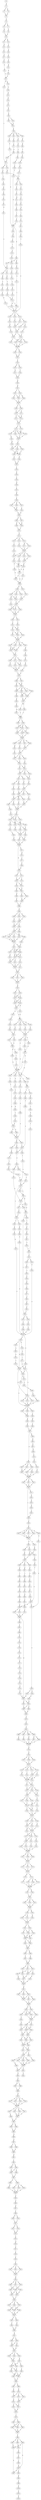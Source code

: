 strict digraph  {
	S0 -> S1 [ label = Q ];
	S1 -> S2 [ label = S ];
	S1 -> S3 [ label = G ];
	S2 -> S4 [ label = A ];
	S3 -> S4 [ label = A ];
	S4 -> S5 [ label = G ];
	S5 -> S6 [ label = E ];
	S5 -> S7 [ label = S ];
	S6 -> S8 [ label = R ];
	S7 -> S9 [ label = S ];
	S8 -> S10 [ label = G ];
	S9 -> S10 [ label = G ];
	S10 -> S11 [ label = D ];
	S10 -> S12 [ label = K ];
	S11 -> S13 [ label = N ];
	S12 -> S14 [ label = T ];
	S13 -> S15 [ label = I ];
	S14 -> S16 [ label = A ];
	S15 -> S17 [ label = A ];
	S16 -> S18 [ label = L ];
	S17 -> S19 [ label = G ];
	S18 -> S20 [ label = S ];
	S19 -> S21 [ label = G ];
	S20 -> S22 [ label = H ];
	S21 -> S23 [ label = G ];
	S22 -> S24 [ label = K ];
	S23 -> S25 [ label = R ];
	S23 -> S26 [ label = G ];
	S24 -> S23 [ label = G ];
	S25 -> S27 [ label = L ];
	S26 -> S28 [ label = N ];
	S27 -> S29 [ label = S ];
	S27 -> S30 [ label = R ];
	S28 -> S31 [ label = R ];
	S29 -> S32 [ label = H ];
	S30 -> S33 [ label = K ];
	S31 -> S34 [ label = N ];
	S32 -> S35 [ label = G ];
	S33 -> S36 [ label = S ];
	S34 -> S37 [ label = P ];
	S35 -> S38 [ label = C ];
	S35 -> S39 [ label = P ];
	S36 -> S40 [ label = S ];
	S37 -> S41 [ label = W ];
	S38 -> S42 [ label = S ];
	S39 -> S43 [ label = P ];
	S40 -> S44 [ label = Q ];
	S41 -> S45 [ label = G ];
	S42 -> S46 [ label = N ];
	S43 -> S47 [ label = V ];
	S44 -> S48 [ label = P ];
	S45 -> S49 [ label = L ];
	S45 -> S50 [ label = I ];
	S46 -> S51 [ label = P ];
	S47 -> S52 [ label = M ];
	S48 -> S53 [ label = T ];
	S49 -> S54 [ label = A ];
	S50 -> S54 [ label = A ];
	S51 -> S55 [ label = E ];
	S52 -> S56 [ label = C ];
	S53 -> S57 [ label = I ];
	S54 -> S58 [ label = P ];
	S55 -> S59 [ label = W ];
	S56 -> S60 [ label = S ];
	S57 -> S61 [ label = K ];
	S58 -> S62 [ label = E ];
	S58 -> S63 [ label = Q ];
	S58 -> S64 [ label = D ];
	S58 -> S65 [ label = T ];
	S59 -> S66 [ label = T ];
	S60 -> S67 [ label = S ];
	S61 -> S68 [ label = S ];
	S62 -> S69 [ label = S ];
	S63 -> S70 [ label = P ];
	S64 -> S71 [ label = A ];
	S65 -> S72 [ label = Q ];
	S66 -> S73 [ label = S ];
	S67 -> S74 [ label = S ];
	S68 -> S75 [ label = E ];
	S68 -> S76 [ label = K ];
	S69 -> S77 [ label = L ];
	S70 -> S78 [ label = G ];
	S71 -> S79 [ label = K ];
	S72 -> S80 [ label = R ];
	S73 -> S81 [ label = D ];
	S74 -> S82 [ label = D ];
	S75 -> S83 [ label = D ];
	S76 -> S84 [ label = H ];
	S77 -> S85 [ label = Q ];
	S78 -> S82 [ label = D ];
	S79 -> S86 [ label = S ];
	S80 -> S87 [ label = V ];
	S81 -> S88 [ label = V ];
	S82 -> S89 [ label = E ];
	S82 -> S90 [ label = F ];
	S83 -> S91 [ label = S ];
	S84 -> S92 [ label = A ];
	S85 -> S93 [ label = T ];
	S86 -> S94 [ label = I ];
	S87 -> S95 [ label = E ];
	S88 -> S96 [ label = D ];
	S89 -> S97 [ label = Q ];
	S89 -> S98 [ label = N ];
	S90 -> S99 [ label = R ];
	S91 -> S100 [ label = G ];
	S92 -> S101 [ label = D ];
	S93 -> S27 [ label = L ];
	S94 -> S102 [ label = T ];
	S95 -> S103 [ label = W ];
	S96 -> S104 [ label = V ];
	S97 -> S68 [ label = S ];
	S98 -> S105 [ label = K ];
	S99 -> S106 [ label = L ];
	S100 -> S107 [ label = T ];
	S101 -> S108 [ label = P ];
	S102 -> S109 [ label = L ];
	S103 -> S110 [ label = A ];
	S104 -> S111 [ label = P ];
	S105 -> S112 [ label = N ];
	S106 -> S113 [ label = T ];
	S107 -> S114 [ label = T ];
	S108 -> S115 [ label = Q ];
	S109 -> S116 [ label = T ];
	S110 -> S117 [ label = G ];
	S111 -> S118 [ label = T ];
	S111 -> S119 [ label = V ];
	S111 -> S120 [ label = L ];
	S112 -> S121 [ label = A ];
	S113 -> S122 [ label = E ];
	S114 -> S123 [ label = H ];
	S114 -> S124 [ label = I ];
	S115 -> S111 [ label = P ];
	S116 -> S82 [ label = D ];
	S117 -> S35 [ label = G ];
	S118 -> S125 [ label = F ];
	S119 -> S126 [ label = Y ];
	S119 -> S127 [ label = Q ];
	S120 -> S128 [ label = S ];
	S121 -> S124 [ label = I ];
	S122 -> S129 [ label = T ];
	S123 -> S111 [ label = P ];
	S124 -> S111 [ label = P ];
	S125 -> S130 [ label = D ];
	S126 -> S131 [ label = P ];
	S126 -> S132 [ label = G ];
	S127 -> S133 [ label = E ];
	S128 -> S133 [ label = E ];
	S129 -> S134 [ label = E ];
	S130 -> S135 [ label = S ];
	S131 -> S136 [ label = G ];
	S132 -> S137 [ label = T ];
	S133 -> S136 [ label = G ];
	S134 -> S138 [ label = C ];
	S135 -> S139 [ label = F ];
	S136 -> S140 [ label = L ];
	S136 -> S139 [ label = F ];
	S137 -> S140 [ label = L ];
	S138 -> S141 [ label = G ];
	S139 -> S142 [ label = M ];
	S139 -> S143 [ label = L ];
	S140 -> S144 [ label = Q ];
	S140 -> S142 [ label = M ];
	S140 -> S145 [ label = K ];
	S141 -> S146 [ label = S ];
	S142 -> S147 [ label = F ];
	S143 -> S147 [ label = F ];
	S144 -> S147 [ label = F ];
	S145 -> S147 [ label = F ];
	S146 -> S148 [ label = A ];
	S147 -> S149 [ label = C ];
	S147 -> S150 [ label = R ];
	S148 -> S151 [ label = D ];
	S149 -> S152 [ label = A ];
	S150 -> S152 [ label = A ];
	S151 -> S153 [ label = S ];
	S152 -> S154 [ label = S ];
	S153 -> S114 [ label = T ];
	S154 -> S155 [ label = R ];
	S154 -> S156 [ label = Q ];
	S155 -> S157 [ label = N ];
	S156 -> S158 [ label = Y ];
	S157 -> S159 [ label = T ];
	S158 -> S159 [ label = T ];
	S159 -> S160 [ label = D ];
	S160 -> S161 [ label = R ];
	S161 -> S162 [ label = V ];
	S161 -> S163 [ label = I ];
	S162 -> S164 [ label = F ];
	S162 -> S165 [ label = Y ];
	S163 -> S166 [ label = H ];
	S163 -> S165 [ label = Y ];
	S164 -> S167 [ label = L ];
	S165 -> S167 [ label = L ];
	S166 -> S167 [ label = L ];
	S167 -> S168 [ label = F ];
	S167 -> S169 [ label = Y ];
	S168 -> S170 [ label = T ];
	S169 -> S170 [ label = T ];
	S169 -> S171 [ label = S ];
	S170 -> S172 [ label = T ];
	S170 -> S173 [ label = K ];
	S171 -> S173 [ label = K ];
	S172 -> S174 [ label = D ];
	S173 -> S174 [ label = D ];
	S174 -> S175 [ label = G ];
	S174 -> S176 [ label = R ];
	S175 -> S177 [ label = Q ];
	S175 -> S178 [ label = T ];
	S175 -> S179 [ label = N ];
	S175 -> S180 [ label = V ];
	S176 -> S177 [ label = Q ];
	S177 -> S181 [ label = P ];
	S178 -> S181 [ label = P ];
	S179 -> S182 [ label = R ];
	S180 -> S181 [ label = P ];
	S181 -> S183 [ label = L ];
	S182 -> S184 [ label = M ];
	S183 -> S185 [ label = H ];
	S183 -> S186 [ label = S ];
	S183 -> S187 [ label = N ];
	S184 -> S187 [ label = N ];
	S185 -> S188 [ label = C ];
	S186 -> S189 [ label = L ];
	S186 -> S188 [ label = C ];
	S187 -> S188 [ label = C ];
	S188 -> S190 [ label = N ];
	S189 -> S191 [ label = S ];
	S190 -> S192 [ label = F ];
	S191 -> S192 [ label = F ];
	S192 -> S193 [ label = I ];
	S193 -> S194 [ label = P ];
	S194 -> S195 [ label = L ];
	S195 -> S196 [ label = D ];
	S196 -> S197 [ label = I ];
	S197 -> S198 [ label = K ];
	S198 -> S199 [ label = L ];
	S199 -> S200 [ label = E ];
	S199 -> S201 [ label = T ];
	S199 -> S202 [ label = D ];
	S200 -> S203 [ label = N ];
	S201 -> S203 [ label = N ];
	S202 -> S204 [ label = L ];
	S203 -> S205 [ label = W ];
	S204 -> S205 [ label = W ];
	S205 -> S206 [ label = D ];
	S205 -> S207 [ label = E ];
	S206 -> S208 [ label = E ];
	S206 -> S209 [ label = D ];
	S207 -> S209 [ label = D ];
	S208 -> S210 [ label = L ];
	S209 -> S210 [ label = L ];
	S210 -> S211 [ label = P ];
	S211 -> S212 [ label = D ];
	S211 -> S213 [ label = E ];
	S211 -> S214 [ label = A ];
	S212 -> S215 [ label = I ];
	S213 -> S216 [ label = A ];
	S213 -> S217 [ label = M ];
	S214 -> S218 [ label = S ];
	S215 -> S219 [ label = L ];
	S216 -> S220 [ label = F ];
	S217 -> S220 [ label = F ];
	S218 -> S220 [ label = F ];
	S219 -> S221 [ label = Q ];
	S220 -> S222 [ label = S ];
	S220 -> S223 [ label = E ];
	S220 -> S224 [ label = A ];
	S220 -> S221 [ label = Q ];
	S221 -> S225 [ label = H ];
	S222 -> S226 [ label = K ];
	S223 -> S227 [ label = Q ];
	S224 -> S227 [ label = Q ];
	S225 -> S228 [ label = K ];
	S225 -> S229 [ label = P ];
	S226 -> S230 [ label = H ];
	S227 -> S228 [ label = K ];
	S228 -> S231 [ label = R ];
	S228 -> S232 [ label = Q ];
	S229 -> S233 [ label = E ];
	S230 -> S232 [ label = Q ];
	S231 -> S234 [ label = N ];
	S232 -> S233 [ label = E ];
	S232 -> S234 [ label = N ];
	S233 -> S234 [ label = N ];
	S234 -> S235 [ label = L ];
	S234 -> S236 [ label = R ];
	S235 -> S237 [ label = V ];
	S236 -> S238 [ label = I ];
	S236 -> S239 [ label = S ];
	S236 -> S240 [ label = Q ];
	S237 -> S241 [ label = L ];
	S238 -> S242 [ label = Q ];
	S238 -> S243 [ label = M ];
	S239 -> S241 [ label = L ];
	S240 -> S242 [ label = Q ];
	S241 -> S244 [ label = V ];
	S242 -> S244 [ label = V ];
	S243 -> S245 [ label = I ];
	S244 -> S246 [ label = Q ];
	S244 -> S247 [ label = L ];
	S244 -> S248 [ label = R ];
	S245 -> S247 [ label = L ];
	S246 -> S249 [ label = R ];
	S247 -> S249 [ label = R ];
	S248 -> S249 [ label = R ];
	S249 -> S250 [ label = F ];
	S249 -> S251 [ label = L ];
	S250 -> S252 [ label = V ];
	S251 -> S253 [ label = L ];
	S252 -> S254 [ label = R ];
	S252 -> S255 [ label = Q ];
	S253 -> S255 [ label = Q ];
	S254 -> S256 [ label = E ];
	S254 -> S257 [ label = A ];
	S255 -> S256 [ label = E ];
	S255 -> S258 [ label = N ];
	S256 -> S259 [ label = W ];
	S257 -> S259 [ label = W ];
	S258 -> S259 [ label = W ];
	S259 -> S260 [ label = D ];
	S259 -> S261 [ label = S ];
	S259 -> S262 [ label = H ];
	S259 -> S263 [ label = C ];
	S260 -> S264 [ label = A ];
	S261 -> S265 [ label = S ];
	S261 -> S264 [ label = A ];
	S262 -> S266 [ label = M ];
	S263 -> S265 [ label = S ];
	S264 -> S267 [ label = L ];
	S265 -> S267 [ label = L ];
	S266 -> S268 [ label = D ];
	S267 -> S269 [ label = P ];
	S267 -> S270 [ label = S ];
	S267 -> S271 [ label = T ];
	S268 -> S272 [ label = D ];
	S269 -> S273 [ label = P ];
	S270 -> S274 [ label = A ];
	S271 -> S275 [ label = T ];
	S271 -> S274 [ label = A ];
	S272 -> S276 [ label = H ];
	S273 -> S277 [ label = M ];
	S274 -> S277 [ label = M ];
	S275 -> S277 [ label = M ];
	S276 -> S278 [ label = L ];
	S277 -> S279 [ label = K ];
	S278 -> S279 [ label = K ];
	S279 -> S280 [ label = Q ];
	S279 -> S281 [ label = N ];
	S280 -> S282 [ label = R ];
	S280 -> S283 [ label = K ];
	S281 -> S282 [ label = R ];
	S282 -> S284 [ label = I ];
	S282 -> S285 [ label = L ];
	S282 -> S286 [ label = M ];
	S282 -> S287 [ label = A ];
	S283 -> S285 [ label = L ];
	S284 -> S288 [ label = L ];
	S285 -> S288 [ label = L ];
	S285 -> S289 [ label = E ];
	S286 -> S290 [ label = I ];
	S287 -> S290 [ label = I ];
	S288 -> S291 [ label = R ];
	S289 -> S292 [ label = K ];
	S290 -> S291 [ label = R ];
	S291 -> S293 [ label = K ];
	S291 -> S294 [ label = R ];
	S292 -> S295 [ label = G ];
	S293 -> S296 [ label = S ];
	S294 -> S296 [ label = S ];
	S295 -> S297 [ label = H ];
	S296 -> S298 [ label = G ];
	S296 -> S299 [ label = N ];
	S297 -> S296 [ label = S ];
	S298 -> S300 [ label = Q ];
	S298 -> S301 [ label = L ];
	S298 -> S302 [ label = R ];
	S299 -> S300 [ label = Q ];
	S300 -> S303 [ label = V ];
	S300 -> S304 [ label = L ];
	S300 -> S305 [ label = I ];
	S301 -> S304 [ label = L ];
	S302 -> S303 [ label = V ];
	S303 -> S306 [ label = F ];
	S304 -> S306 [ label = F ];
	S305 -> S306 [ label = F ];
	S306 -> S307 [ label = R ];
	S306 -> S308 [ label = H ];
	S306 -> S309 [ label = C ];
	S306 -> S310 [ label = L ];
	S307 -> S311 [ label = S ];
	S308 -> S311 [ label = S ];
	S309 -> S312 [ label = H ];
	S310 -> S313 [ label = D ];
	S311 -> S314 [ label = P ];
	S312 -> S315 [ label = L ];
	S313 -> S314 [ label = P ];
	S314 -> S316 [ label = A ];
	S314 -> S317 [ label = I ];
	S314 -> S318 [ label = R ];
	S315 -> S317 [ label = I ];
	S316 -> S319 [ label = L ];
	S317 -> S319 [ label = L ];
	S318 -> S320 [ label = A ];
	S319 -> S321 [ label = A ];
	S319 -> S322 [ label = Q ];
	S320 -> S321 [ label = A ];
	S321 -> S323 [ label = V ];
	S321 -> S324 [ label = L ];
	S321 -> S325 [ label = S ];
	S322 -> S324 [ label = L ];
	S323 -> S326 [ label = E ];
	S324 -> S327 [ label = Q ];
	S324 -> S328 [ label = D ];
	S325 -> S326 [ label = E ];
	S326 -> S329 [ label = E ];
	S327 -> S330 [ label = Q ];
	S327 -> S331 [ label = R ];
	S328 -> S332 [ label = D ];
	S329 -> S333 [ label = I ];
	S330 -> S334 [ label = Q ];
	S331 -> S335 [ label = F ];
	S332 -> S333 [ label = I ];
	S333 -> S336 [ label = S ];
	S333 -> S337 [ label = F ];
	S333 -> S338 [ label = A ];
	S334 -> S338 [ label = A ];
	S335 -> S339 [ label = P ];
	S336 -> S340 [ label = V ];
	S337 -> S341 [ label = K ];
	S338 -> S342 [ label = A ];
	S338 -> S343 [ label = G ];
	S339 -> S341 [ label = K ];
	S340 -> S344 [ label = G ];
	S341 -> S345 [ label = I ];
	S341 -> S346 [ label = E ];
	S342 -> S347 [ label = A ];
	S343 -> S344 [ label = G ];
	S344 -> S348 [ label = Q ];
	S345 -> S349 [ label = C ];
	S346 -> S348 [ label = Q ];
	S347 -> S348 [ label = Q ];
	S348 -> S350 [ label = R ];
	S349 -> S351 [ label = A ];
	S350 -> S352 [ label = K ];
	S350 -> S353 [ label = S ];
	S350 -> S354 [ label = R ];
	S351 -> S352 [ label = K ];
	S352 -> S355 [ label = Q ];
	S352 -> S356 [ label = N ];
	S353 -> S357 [ label = H ];
	S354 -> S358 [ label = K ];
	S354 -> S357 [ label = H ];
	S355 -> S359 [ label = H ];
	S356 -> S360 [ label = S ];
	S357 -> S361 [ label = F ];
	S357 -> S360 [ label = S ];
	S358 -> S362 [ label = T ];
	S359 -> S363 [ label = C ];
	S360 -> S363 [ label = C ];
	S360 -> S364 [ label = S ];
	S361 -> S363 [ label = C ];
	S362 -> S365 [ label = T ];
	S363 -> S366 [ label = T ];
	S363 -> S367 [ label = R ];
	S364 -> S366 [ label = T ];
	S365 -> S368 [ label = A ];
	S366 -> S369 [ label = K ];
	S367 -> S369 [ label = K ];
	S368 -> S369 [ label = K ];
	S369 -> S370 [ label = R ];
	S369 -> S371 [ label = G ];
	S370 -> S372 [ label = F ];
	S370 -> S373 [ label = Y ];
	S371 -> S374 [ label = H ];
	S372 -> S375 [ label = L ];
	S373 -> S375 [ label = L ];
	S373 -> S376 [ label = I ];
	S374 -> S377 [ label = C ];
	S375 -> S378 [ label = S ];
	S375 -> S379 [ label = T ];
	S376 -> S379 [ label = T ];
	S377 -> S380 [ label = F ];
	S378 -> S381 [ label = K ];
	S378 -> S382 [ label = R ];
	S379 -> S381 [ label = K ];
	S380 -> S370 [ label = R ];
	S381 -> S383 [ label = T ];
	S381 -> S384 [ label = E ];
	S382 -> S385 [ label = D ];
	S383 -> S386 [ label = D ];
	S384 -> S386 [ label = D ];
	S385 -> S387 [ label = E ];
	S386 -> S388 [ label = V ];
	S387 -> S388 [ label = V ];
	S388 -> S389 [ label = A ];
	S389 -> S390 [ label = E ];
	S389 -> S391 [ label = Q ];
	S389 -> S392 [ label = A ];
	S390 -> S393 [ label = R ];
	S391 -> S394 [ label = A ];
	S392 -> S394 [ label = A ];
	S393 -> S395 [ label = A ];
	S394 -> S396 [ label = S ];
	S394 -> S395 [ label = A ];
	S395 -> S397 [ label = L ];
	S396 -> S397 [ label = L ];
	S396 -> S398 [ label = M ];
	S397 -> S399 [ label = T ];
	S397 -> S400 [ label = S ];
	S397 -> S401 [ label = N ];
	S397 -> S402 [ label = R ];
	S398 -> S403 [ label = D ];
	S399 -> S404 [ label = T ];
	S400 -> S405 [ label = K ];
	S401 -> S405 [ label = K ];
	S402 -> S405 [ label = K ];
	S403 -> S405 [ label = K ];
	S404 -> S406 [ label = A ];
	S405 -> S406 [ label = A ];
	S405 -> S407 [ label = V ];
	S406 -> S408 [ label = K ];
	S406 -> S409 [ label = Q ];
	S407 -> S408 [ label = K ];
	S407 -> S409 [ label = Q ];
	S407 -> S410 [ label = L ];
	S408 -> S411 [ label = Q ];
	S408 -> S412 [ label = N ];
	S409 -> S411 [ label = Q ];
	S409 -> S412 [ label = N ];
	S410 -> S413 [ label = K ];
	S411 -> S414 [ label = E ];
	S412 -> S415 [ label = A ];
	S412 -> S416 [ label = D ];
	S413 -> S416 [ label = D ];
	S414 -> S417 [ label = S ];
	S414 -> S418 [ label = G ];
	S415 -> S418 [ label = G ];
	S416 -> S418 [ label = G ];
	S417 -> S419 [ label = G ];
	S418 -> S419 [ label = G ];
	S419 -> S420 [ label = S ];
	S419 -> S421 [ label = H ];
	S419 -> S422 [ label = F ];
	S420 -> S423 [ label = V ];
	S421 -> S423 [ label = V ];
	S422 -> S423 [ label = V ];
	S423 -> S424 [ label = R ];
	S424 -> S425 [ label = L ];
	S424 -> S426 [ label = V ];
	S425 -> S427 [ label = V ];
	S425 -> S428 [ label = I ];
	S426 -> S427 [ label = V ];
	S426 -> S428 [ label = I ];
	S427 -> S429 [ label = T ];
	S427 -> S430 [ label = A ];
	S428 -> S429 [ label = T ];
	S428 -> S430 [ label = A ];
	S429 -> S431 [ label = K ];
	S430 -> S431 [ label = K ];
	S430 -> S432 [ label = R ];
	S431 -> S433 [ label = P ];
	S431 -> S434 [ label = E ];
	S432 -> S434 [ label = E ];
	S433 -> S435 [ label = G ];
	S434 -> S436 [ label = H ];
	S434 -> S437 [ label = A ];
	S434 -> S438 [ label = S ];
	S434 -> S439 [ label = N ];
	S435 -> S440 [ label = V ];
	S436 -> S441 [ label = V ];
	S437 -> S442 [ label = G ];
	S438 -> S443 [ label = A ];
	S439 -> S444 [ label = P ];
	S440 -> S445 [ label = K ];
	S441 -> S446 [ label = F ];
	S442 -> S447 [ label = P ];
	S443 -> S446 [ label = F ];
	S444 -> S446 [ label = F ];
	S445 -> S447 [ label = P ];
	S446 -> S448 [ label = P ];
	S446 -> S449 [ label = F ];
	S446 -> S450 [ label = L ];
	S447 -> S451 [ label = L ];
	S447 -> S452 [ label = Q ];
	S448 -> S453 [ label = K ];
	S449 -> S454 [ label = L ];
	S450 -> S455 [ label = P ];
	S451 -> S456 [ label = D ];
	S452 -> S456 [ label = D ];
	S453 -> S457 [ label = R ];
	S453 -> S458 [ label = K ];
	S454 -> S453 [ label = K ];
	S455 -> S458 [ label = K ];
	S456 -> S459 [ label = R ];
	S456 -> S460 [ label = T ];
	S457 -> S461 [ label = K ];
	S458 -> S462 [ label = R ];
	S458 -> S463 [ label = E ];
	S458 -> S461 [ label = K ];
	S458 -> S464 [ label = S ];
	S459 -> S458 [ label = K ];
	S460 -> S465 [ label = S ];
	S461 -> S466 [ label = L ];
	S461 -> S467 [ label = P ];
	S462 -> S468 [ label = D ];
	S463 -> S469 [ label = C ];
	S464 -> S470 [ label = K ];
	S465 -> S471 [ label = T ];
	S466 -> S470 [ label = K ];
	S467 -> S472 [ label = D ];
	S468 -> S473 [ label = P ];
	S469 -> S474 [ label = L ];
	S470 -> S475 [ label = C ];
	S470 -> S476 [ label = T ];
	S471 -> S458 [ label = K ];
	S472 -> S477 [ label = S ];
	S473 -> S478 [ label = E ];
	S474 -> S479 [ label = E ];
	S475 -> S480 [ label = L ];
	S476 -> S481 [ label = N ];
	S477 -> S482 [ label = I ];
	S478 -> S483 [ label = P ];
	S479 -> S484 [ label = K ];
	S479 -> S485 [ label = D ];
	S480 -> S486 [ label = T ];
	S481 -> S487 [ label = Q ];
	S482 -> S488 [ label = G ];
	S483 -> S489 [ label = T ];
	S484 -> S490 [ label = G ];
	S485 -> S490 [ label = G ];
	S486 -> S491 [ label = S ];
	S487 -> S492 [ label = V ];
	S488 -> S490 [ label = G ];
	S489 -> S493 [ label = H ];
	S490 -> S494 [ label = K ];
	S490 -> S495 [ label = A ];
	S491 -> S496 [ label = C ];
	S491 -> S497 [ label = V ];
	S492 -> S498 [ label = H ];
	S493 -> S499 [ label = G ];
	S494 -> S500 [ label = K ];
	S494 -> S501 [ label = T ];
	S495 -> S491 [ label = S ];
	S496 -> S502 [ label = L ];
	S497 -> S503 [ label = P ];
	S498 -> S504 [ label = Q ];
	S499 -> S505 [ label = T ];
	S500 -> S497 [ label = V ];
	S501 -> S506 [ label = S ];
	S502 -> S507 [ label = S ];
	S503 -> S508 [ label = Q ];
	S503 -> S509 [ label = P ];
	S504 -> S510 [ label = T ];
	S505 -> S479 [ label = E ];
	S506 -> S511 [ label = G ];
	S507 -> S512 [ label = P ];
	S508 -> S513 [ label = S ];
	S509 -> S514 [ label = P ];
	S510 -> S515 [ label = C ];
	S511 -> S516 [ label = T ];
	S512 -> S517 [ label = L ];
	S512 -> S518 [ label = C ];
	S512 -> S519 [ label = T ];
	S513 -> S520 [ label = A ];
	S514 -> S521 [ label = T ];
	S515 -> S522 [ label = L ];
	S516 -> S523 [ label = H ];
	S517 -> S524 [ label = M ];
	S517 -> S520 [ label = A ];
	S518 -> S517 [ label = L ];
	S519 -> S525 [ label = I ];
	S519 -> S526 [ label = T ];
	S520 -> S527 [ label = A ];
	S520 -> S528 [ label = Q ];
	S521 -> S512 [ label = P ];
	S522 -> S529 [ label = E ];
	S522 -> S530 [ label = A ];
	S523 -> S531 [ label = N ];
	S524 -> S532 [ label = A ];
	S525 -> S533 [ label = P ];
	S526 -> S534 [ label = S ];
	S527 -> S535 [ label = S ];
	S528 -> S532 [ label = A ];
	S529 -> S536 [ label = P ];
	S530 -> S537 [ label = V ];
	S531 -> S507 [ label = S ];
	S532 -> S538 [ label = C ];
	S532 -> S539 [ label = G ];
	S533 -> S540 [ label = D ];
	S534 -> S541 [ label = L ];
	S535 -> S519 [ label = T ];
	S536 -> S542 [ label = P ];
	S537 -> S543 [ label = T ];
	S538 -> S544 [ label = C ];
	S539 -> S545 [ label = L ];
	S540 -> S546 [ label = A ];
	S541 -> S547 [ label = D ];
	S542 -> S548 [ label = G ];
	S542 -> S549 [ label = P ];
	S543 -> S550 [ label = E ];
	S544 -> S551 [ label = E ];
	S545 -> S552 [ label = A ];
	S545 -> S553 [ label = D ];
	S546 -> S542 [ label = P ];
	S547 -> S542 [ label = P ];
	S548 -> S554 [ label = V ];
	S548 -> S555 [ label = E ];
	S548 -> S556 [ label = P ];
	S549 -> S556 [ label = P ];
	S549 -> S557 [ label = A ];
	S550 -> S558 [ label = E ];
	S551 -> S559 [ label = K ];
	S552 -> S560 [ label = V ];
	S553 -> S561 [ label = S ];
	S554 -> S562 [ label = D ];
	S555 -> S563 [ label = E ];
	S556 -> S564 [ label = S ];
	S556 -> S565 [ label = E ];
	S557 -> S564 [ label = S ];
	S557 -> S565 [ label = E ];
	S558 -> S566 [ label = L ];
	S559 -> S567 [ label = E ];
	S560 -> S568 [ label = K ];
	S561 -> S569 [ label = L ];
	S562 -> S570 [ label = E ];
	S563 -> S571 [ label = I ];
	S564 -> S572 [ label = V ];
	S564 -> S573 [ label = S ];
	S564 -> S574 [ label = R ];
	S565 -> S575 [ label = G ];
	S565 -> S576 [ label = T ];
	S566 -> S577 [ label = K ];
	S567 -> S578 [ label = S ];
	S568 -> S542 [ label = P ];
	S569 -> S542 [ label = P ];
	S570 -> S579 [ label = V ];
	S571 -> S557 [ label = A ];
	S572 -> S580 [ label = G ];
	S573 -> S580 [ label = G ];
	S574 -> S580 [ label = G ];
	S575 -> S581 [ label = S ];
	S576 -> S580 [ label = G ];
	S577 -> S582 [ label = A ];
	S578 -> S515 [ label = C ];
	S579 -> S556 [ label = P ];
	S580 -> S583 [ label = F ];
	S580 -> S584 [ label = Y ];
	S580 -> S585 [ label = C ];
	S581 -> S586 [ label = L ];
	S582 -> S587 [ label = G ];
	S583 -> S588 [ label = L ];
	S584 -> S588 [ label = L ];
	S585 -> S589 [ label = C ];
	S586 -> S590 [ label = G ];
	S587 -> S591 [ label = F ];
	S588 -> S592 [ label = Q ];
	S589 -> S593 [ label = H ];
	S590 -> S594 [ label = K ];
	S591 -> S545 [ label = L ];
	S592 -> S595 [ label = A ];
	S593 -> S596 [ label = V ];
	S594 -> S580 [ label = G ];
	S595 -> S597 [ label = V ];
	S596 -> S597 [ label = V ];
	S597 -> S598 [ label = D ];
	S597 -> S599 [ label = R ];
	S598 -> S600 [ label = G ];
	S598 -> S601 [ label = N ];
	S598 -> S602 [ label = K ];
	S599 -> S603 [ label = R ];
	S600 -> S604 [ label = S ];
	S600 -> S605 [ label = G ];
	S601 -> S606 [ label = E ];
	S602 -> S606 [ label = E ];
	S603 -> S607 [ label = E ];
	S604 -> S608 [ label = G ];
	S605 -> S608 [ label = G ];
	S606 -> S608 [ label = G ];
	S607 -> S609 [ label = R ];
	S608 -> S610 [ label = R ];
	S608 -> S611 [ label = V ];
	S608 -> S612 [ label = N ];
	S609 -> S613 [ label = S ];
	S610 -> S614 [ label = P ];
	S611 -> S614 [ label = P ];
	S612 -> S614 [ label = P ];
	S613 -> S615 [ label = E ];
	S614 -> S616 [ label = L ];
	S614 -> S617 [ label = L ];
	S615 -> S618 [ label = A ];
	S616 -> S619 [ label = C ];
	S617 -> S620 [ label = A ];
	S618 -> S621 [ label = P ];
	S619 -> S622 [ label = L ];
	S620 -> S623 [ label = E ];
	S621 -> S608 [ label = G ];
	S622 -> S624 [ label = G ];
	S622 -> S625 [ label = S ];
	S622 -> S626 [ label = R ];
	S622 -> S627 [ label = C ];
	S622 -> S628 [ label = K ];
	S623 -> S629 [ label = K ];
	S624 -> S630 [ label = C ];
	S625 -> S630 [ label = C ];
	S626 -> S630 [ label = C ];
	S627 -> S630 [ label = C ];
	S628 -> S631 [ label = A ];
	S629 -> S632 [ label = L ];
	S630 -> S633 [ label = S ];
	S630 -> S634 [ label = Q ];
	S631 -> S635 [ label = G ];
	S632 -> S616 [ label = L ];
	S633 -> S636 [ label = K ];
	S634 -> S637 [ label = Q ];
	S634 -> S638 [ label = G ];
	S635 -> S639 [ label = G ];
	S636 -> S640 [ label = P ];
	S637 -> S641 [ label = A ];
	S637 -> S640 [ label = P ];
	S638 -> S642 [ label = Q ];
	S639 -> S643 [ label = P ];
	S639 -> S644 [ label = E ];
	S640 -> S645 [ label = T ];
	S641 -> S646 [ label = C ];
	S642 -> S645 [ label = T ];
	S643 -> S647 [ label = W ];
	S644 -> S648 [ label = Q ];
	S645 -> S649 [ label = Q ];
	S645 -> S650 [ label = G ];
	S645 -> S651 [ label = V ];
	S646 -> S652 [ label = S ];
	S647 -> S653 [ label = A ];
	S647 -> S654 [ label = D ];
	S648 -> S654 [ label = D ];
	S649 -> S655 [ label = R ];
	S650 -> S656 [ label = Q ];
	S651 -> S657 [ label = K ];
	S652 -> S658 [ label = T ];
	S653 -> S659 [ label = T ];
	S654 -> S659 [ label = T ];
	S654 -> S660 [ label = S ];
	S655 -> S661 [ label = A ];
	S656 -> S662 [ label = T ];
	S657 -> S663 [ label = V ];
	S658 -> S664 [ label = G ];
	S659 -> S665 [ label = R ];
	S660 -> S665 [ label = R ];
	S661 -> S666 [ label = S ];
	S662 -> S667 [ label = K ];
	S663 -> S668 [ label = D ];
	S664 -> S669 [ label = A ];
	S664 -> S635 [ label = G ];
	S665 -> S670 [ label = F ];
	S666 -> S671 [ label = A ];
	S667 -> S672 [ label = Q ];
	S668 -> S673 [ label = L ];
	S669 -> S674 [ label = A ];
	S669 -> S675 [ label = S ];
	S670 -> S676 [ label = C ];
	S671 -> S677 [ label = A ];
	S672 -> S678 [ label = E ];
	S673 -> S679 [ label = Q ];
	S674 -> S680 [ label = A ];
	S675 -> S680 [ label = A ];
	S676 -> S681 [ label = S ];
	S677 -> S682 [ label = A ];
	S678 -> S683 [ label = C ];
	S679 -> S684 [ label = R ];
	S680 -> S685 [ label = G ];
	S680 -> S647 [ label = W ];
	S681 -> S686 [ label = R ];
	S681 -> S687 [ label = H ];
	S681 -> S688 [ label = L ];
	S681 -> S689 [ label = Q ];
	S682 -> S664 [ label = G ];
	S683 -> S690 [ label = K ];
	S684 -> S691 [ label = S ];
	S685 -> S692 [ label = S ];
	S686 -> S693 [ label = A ];
	S687 -> S694 [ label = T ];
	S688 -> S695 [ label = N ];
	S689 -> S696 [ label = K ];
	S689 -> S697 [ label = D ];
	S690 -> S669 [ label = A ];
	S691 -> S698 [ label = S ];
	S692 -> S699 [ label = N ];
	S693 -> S700 [ label = C ];
	S694 -> S700 [ label = C ];
	S695 -> S700 [ label = C ];
	S696 -> S700 [ label = C ];
	S697 -> S700 [ label = C ];
	S698 -> S701 [ label = T ];
	S699 -> S702 [ label = P ];
	S700 -> S703 [ label = Q ];
	S701 -> S680 [ label = A ];
	S702 -> S704 [ label = G ];
	S703 -> S705 [ label = E ];
	S704 -> S706 [ label = T ];
	S705 -> S707 [ label = D ];
	S705 -> S708 [ label = E ];
	S705 -> S709 [ label = G ];
	S706 -> S710 [ label = S ];
	S707 -> S711 [ label = F ];
	S708 -> S711 [ label = F ];
	S709 -> S711 [ label = F ];
	S710 -> S712 [ label = A ];
	S711 -> S713 [ label = N ];
	S711 -> S714 [ label = Q ];
	S711 -> S715 [ label = R ];
	S711 -> S716 [ label = L ];
	S712 -> S717 [ label = A ];
	S713 -> S718 [ label = L ];
	S714 -> S719 [ label = M ];
	S715 -> S720 [ label = I ];
	S716 -> S720 [ label = I ];
	S716 -> S721 [ label = V ];
	S717 -> S722 [ label = L ];
	S718 -> S723 [ label = R ];
	S719 -> S723 [ label = R ];
	S720 -> S723 [ label = R ];
	S720 -> S724 [ label = Q ];
	S721 -> S723 [ label = R ];
	S722 -> S725 [ label = T ];
	S723 -> S726 [ label = S ];
	S723 -> S727 [ label = T ];
	S724 -> S726 [ label = S ];
	S725 -> S728 [ label = G ];
	S726 -> S729 [ label = Y ];
	S726 -> S730 [ label = N ];
	S726 -> S731 [ label = S ];
	S727 -> S731 [ label = S ];
	S728 -> S732 [ label = A ];
	S729 -> S733 [ label = N ];
	S730 -> S733 [ label = N ];
	S730 -> S734 [ label = Q ];
	S731 -> S734 [ label = Q ];
	S732 -> S735 [ label = A ];
	S733 -> S736 [ label = S ];
	S734 -> S737 [ label = T ];
	S734 -> S738 [ label = G ];
	S734 -> S739 [ label = A ];
	S735 -> S740 [ label = D ];
	S736 -> S741 [ label = C ];
	S736 -> S742 [ label = Y ];
	S737 -> S742 [ label = Y ];
	S738 -> S742 [ label = Y ];
	S739 -> S743 [ label = H ];
	S740 -> S647 [ label = W ];
	S741 -> S744 [ label = V ];
	S742 -> S745 [ label = M ];
	S742 -> S746 [ label = L ];
	S743 -> S745 [ label = M ];
	S744 -> S747 [ label = R ];
	S745 -> S747 [ label = R ];
	S746 -> S747 [ label = R ];
	S747 -> S748 [ label = G ];
	S747 -> S749 [ label = S ];
	S747 -> S750 [ label = A ];
	S748 -> S751 [ label = A ];
	S749 -> S752 [ label = R ];
	S750 -> S753 [ label = K ];
	S750 -> S752 [ label = R ];
	S751 -> S754 [ label = V ];
	S752 -> S755 [ label = M ];
	S752 -> S754 [ label = V ];
	S753 -> S754 [ label = V ];
	S754 -> S756 [ label = R ];
	S754 -> S757 [ label = F ];
	S754 -> S758 [ label = L ];
	S755 -> S758 [ label = L ];
	S756 -> S759 [ label = D ];
	S757 -> S760 [ label = E ];
	S758 -> S760 [ label = E ];
	S758 -> S761 [ label = A ];
	S759 -> S762 [ label = A ];
	S760 -> S763 [ label = V ];
	S760 -> S764 [ label = I ];
	S761 -> S765 [ label = T ];
	S762 -> S766 [ label = E ];
	S763 -> S766 [ label = E ];
	S764 -> S766 [ label = E ];
	S765 -> S766 [ label = E ];
	S766 -> S767 [ label = H ];
	S766 -> S768 [ label = Q ];
	S766 -> S769 [ label = R ];
	S767 -> S770 [ label = G ];
	S768 -> S770 [ label = G ];
	S769 -> S770 [ label = G ];
	S770 -> S771 [ label = V ];
	S770 -> S772 [ label = T ];
	S770 -> S773 [ label = I ];
	S771 -> S774 [ label = C ];
	S772 -> S774 [ label = C ];
	S773 -> S774 [ label = C ];
	S774 -> S775 [ label = R ];
	S774 -> S776 [ label = Q ];
	S775 -> S777 [ label = A ];
	S776 -> S778 [ label = H ];
	S776 -> S779 [ label = L ];
	S776 -> S780 [ label = Q ];
	S777 -> S781 [ label = C ];
	S778 -> S781 [ label = C ];
	S779 -> S781 [ label = C ];
	S780 -> S781 [ label = C ];
	S781 -> S782 [ label = G ];
	S781 -> S783 [ label = H ];
	S782 -> S784 [ label = L ];
	S783 -> S784 [ label = L ];
	S784 -> S785 [ label = D ];
	S784 -> S786 [ label = N ];
	S784 -> S787 [ label = G ];
	S785 -> S788 [ label = A ];
	S786 -> S788 [ label = A ];
	S787 -> S788 [ label = A ];
	S788 -> S789 [ label = Q ];
	S788 -> S790 [ label = H ];
	S789 -> S791 [ label = E ];
	S789 -> S792 [ label = Q ];
	S790 -> S793 [ label = D ];
	S791 -> S794 [ label = L ];
	S792 -> S794 [ label = L ];
	S793 -> S794 [ label = L ];
	S794 -> S795 [ label = F ];
	S794 -> S796 [ label = Y ];
	S795 -> S797 [ label = S ];
	S795 -> S798 [ label = L ];
	S796 -> S798 [ label = L ];
	S796 -> S799 [ label = Q ];
	S797 -> S800 [ label = R ];
	S798 -> S801 [ label = K ];
	S798 -> S800 [ label = R ];
	S799 -> S800 [ label = R ];
	S800 -> S802 [ label = V ];
	S800 -> S803 [ label = L ];
	S801 -> S802 [ label = V ];
	S802 -> S804 [ label = R ];
	S803 -> S804 [ label = R ];
	S804 -> S805 [ label = G ];
	S804 -> S806 [ label = D ];
	S805 -> S807 [ label = T ];
	S806 -> S808 [ label = A ];
	S807 -> S809 [ label = P ];
	S808 -> S809 [ label = P ];
	S809 -> S810 [ label = R ];
	S809 -> S811 [ label = P ];
	S809 -> S812 [ label = K ];
	S810 -> S813 [ label = P ];
	S811 -> S814 [ label = S ];
	S811 -> S815 [ label = A ];
	S812 -> S814 [ label = S ];
	S812 -> S816 [ label = I ];
	S813 -> S817 [ label = Q ];
	S814 -> S817 [ label = Q ];
	S815 -> S818 [ label = R ];
	S816 -> S819 [ label = K ];
	S817 -> S820 [ label = R ];
	S818 -> S820 [ label = R ];
	S819 -> S820 [ label = R ];
	S820 -> S821 [ label = K ];
	S821 -> S822 [ label = A ];
	S821 -> S823 [ label = E ];
	S821 -> S824 [ label = S ];
	S822 -> S825 [ label = L ];
	S823 -> S826 [ label = M ];
	S823 -> S825 [ label = L ];
	S823 -> S827 [ label = I ];
	S824 -> S825 [ label = L ];
	S825 -> S828 [ label = L ];
	S826 -> S828 [ label = L ];
	S827 -> S828 [ label = L ];
	S828 -> S829 [ label = E ];
	S828 -> S830 [ label = D ];
	S829 -> S831 [ label = A ];
	S829 -> S832 [ label = N ];
	S829 -> S833 [ label = S ];
	S830 -> S831 [ label = A ];
	S830 -> S834 [ label = G ];
	S831 -> S835 [ label = T ];
	S832 -> S835 [ label = T ];
	S833 -> S836 [ label = S ];
	S834 -> S835 [ label = T ];
	S835 -> S837 [ label = V ];
	S835 -> S838 [ label = W ];
	S836 -> S839 [ label = G ];
	S837 -> S840 [ label = M ];
	S838 -> S841 [ label = L ];
	S838 -> S842 [ label = T ];
	S838 -> S840 [ label = M ];
	S839 -> S841 [ label = L ];
	S840 -> S843 [ label = A ];
	S840 -> S844 [ label = S ];
	S841 -> S843 [ label = A ];
	S842 -> S844 [ label = S ];
	S843 -> S845 [ label = V ];
	S843 -> S846 [ label = Q ];
	S844 -> S847 [ label = K ];
	S844 -> S846 [ label = Q ];
	S845 -> S848 [ label = L ];
	S846 -> S848 [ label = L ];
	S846 -> S849 [ label = I ];
	S847 -> S848 [ label = L ];
	S848 -> S850 [ label = S ];
	S848 -> S851 [ label = P ];
	S849 -> S850 [ label = S ];
	S850 -> S852 [ label = V ];
	S850 -> S853 [ label = L ];
	S851 -> S853 [ label = L ];
	S852 -> S854 [ label = E ];
	S853 -> S855 [ label = K ];
	S853 -> S856 [ label = D ];
	S853 -> S857 [ label = N ];
	S853 -> S858 [ label = R ];
	S854 -> S859 [ label = Q ];
	S855 -> S860 [ label = E ];
	S856 -> S859 [ label = Q ];
	S857 -> S859 [ label = Q ];
	S858 -> S859 [ label = Q ];
	S859 -> S861 [ label = L ];
	S859 -> S862 [ label = V ];
	S860 -> S861 [ label = L ];
	S861 -> S863 [ label = N ];
	S862 -> S864 [ label = S ];
	S863 -> S865 [ label = E ];
	S865 -> S867 [ label = M ];
	S865 -> S868 [ label = I ];
	S867 -> S869 [ label = I ];
	S868 -> S869 [ label = I ];
	S869 -> S870 [ label = R ];
	S870 -> S871 [ label = E ];
	S870 -> S872 [ label = A ];
	S870 -> S873 [ label = N ];
	S870 -> S874 [ label = D ];
	S871 -> S875 [ label = P ];
	S872 -> S875 [ label = P ];
	S873 -> S875 [ label = P ];
	S874 -> S875 [ label = P ];
	S875 -> S876 [ label = R ];
	S875 -> S877 [ label = V ];
	S875 -> S878 [ label = T ];
	S875 -> S879 [ label = A ];
	S876 -> S880 [ label = A ];
	S877 -> S881 [ label = E ];
	S878 -> S881 [ label = E ];
	S879 -> S881 [ label = E ];
	S880 -> S882 [ label = G ];
	S881 -> S882 [ label = G ];
	S882 -> S883 [ label = Q ];
	S882 -> S884 [ label = D ];
	S883 -> S885 [ label = F ];
	S884 -> S885 [ label = F ];
	S885 -> S886 [ label = W ];
	S886 -> S887 [ label = Q ];
	S887 -> S888 [ label = A ];
	S887 -> S889 [ label = V ];
	S888 -> S890 [ label = D ];
	S889 -> S890 [ label = D ];
	S890 -> S891 [ label = H ];
	S891 -> S892 [ label = I ];
	S892 -> S893 [ label = Q ];
	S892 -> S894 [ label = R ];
	S893 -> S895 [ label = P ];
	S894 -> S896 [ label = A ];
	S894 -> S895 [ label = P ];
	S895 -> S897 [ label = V ];
	S896 -> S897 [ label = V ];
	S897 -> S898 [ label = W ];
	S897 -> S899 [ label = Y ];
	S898 -> S900 [ label = N ];
	S899 -> S901 [ label = R ];
	S899 -> S902 [ label = S ];
	S899 -> S903 [ label = G ];
	S900 -> S904 [ label = G ];
	S901 -> S904 [ label = G ];
	S902 -> S904 [ label = G ];
	S903 -> S904 [ label = G ];
	S904 -> S905 [ label = G ];
	S905 -> S906 [ label = G ];
	S906 -> S907 [ label = Q ];
	S907 -> S908 [ label = C ];
	S908 -> S909 [ label = H ];
	S908 -> S910 [ label = S ];
	S909 -> S911 [ label = L ];
	S910 -> S911 [ label = L ];
	S911 -> S912 [ label = D ];
	S911 -> S913 [ label = E ];
	S912 -> S914 [ label = N ];
	S913 -> S914 [ label = N ];
	S914 -> S915 [ label = L ];
	S915 -> S916 [ label = Q ];
	S916 -> S917 [ label = T ];
	S917 -> S918 [ label = L ];
	S918 -> S919 [ label = C ];
	S919 -> S920 [ label = T ];
	S920 -> S921 [ label = V ];
	S920 -> S922 [ label = A ];
	S920 -> S923 [ label = L ];
	S921 -> S924 [ label = C ];
	S922 -> S924 [ label = C ];
	S923 -> S924 [ label = C ];
	S924 -> S925 [ label = H ];
	S925 -> S926 [ label = E ];
	S925 -> S927 [ label = K ];
	S925 -> S928 [ label = R ];
	S926 -> S929 [ label = K ];
	S927 -> S930 [ label = A ];
	S927 -> S931 [ label = E ];
	S928 -> S929 [ label = K ];
	S929 -> S932 [ label = K ];
	S929 -> S933 [ label = R ];
	S930 -> S933 [ label = R ];
	S931 -> S932 [ label = K ];
	S932 -> S934 [ label = T ];
	S933 -> S934 [ label = T ];
	S934 -> S935 [ label = N ];
	S934 -> S936 [ label = A ];
	S934 -> S937 [ label = T ];
	S935 -> S938 [ label = K ];
	S936 -> S939 [ label = T ];
	S936 -> S940 [ label = Q ];
	S937 -> S938 [ label = K ];
	S938 -> S941 [ label = Q ];
	S939 -> S941 [ label = Q ];
	S940 -> S941 [ label = Q ];
	S941 -> S942 [ label = E ];
	S941 -> S943 [ label = A ];
	S942 -> S944 [ label = V ];
	S943 -> S945 [ label = K ];
	S944 -> S946 [ label = E ];
	S945 -> S946 [ label = E ];
	S946 -> S947 [ label = R ];
	S947 -> S948 [ label = R ];
	S947 -> S949 [ label = S ];
	S948 -> S950 [ label = Q ];
	S949 -> S951 [ label = R ];
	S949 -> S950 [ label = Q ];
	S950 -> S952 [ label = M ];
	S951 -> S952 [ label = M ];
	S952 -> S953 [ label = V ];
	S952 -> S954 [ label = R ];
	S952 -> S955 [ label = K ];
	S953 -> S956 [ label = K ];
	S954 -> S956 [ label = K ];
	S955 -> S957 [ label = R ];
	S956 -> S958 [ label = R ];
	S956 -> S959 [ label = S ];
	S957 -> S960 [ label = F ];
	S957 -> S959 [ label = S ];
	S958 -> S961 [ label = A ];
	S959 -> S961 [ label = A ];
	S959 -> S962 [ label = M ];
	S960 -> S963 [ label = S ];
	S961 -> S964 [ label = K ];
	S961 -> S965 [ label = A ];
	S962 -> S965 [ label = A ];
	S963 -> S965 [ label = A ];
	S964 -> S966 [ label = A ];
	S965 -> S966 [ label = A ];
	S966 -> S967 [ label = A ];
	S966 -> S968 [ label = S ];
	S967 -> S969 [ label = Q ];
	S968 -> S970 [ label = K ];
	S969 -> S971 [ label = Y ];
	S970 -> S972 [ label = V ];
	S970 -> S971 [ label = Y ];
	S970 -> S973 [ label = L ];
	S971 -> S974 [ label = G ];
	S972 -> S975 [ label = A ];
	S973 -> S975 [ label = A ];
	S974 -> S976 [ label = A ];
	S974 -> S977 [ label = S ];
	S975 -> S977 [ label = S ];
	S976 -> S978 [ label = D ];
	S977 -> S978 [ label = D ];
	S978 -> S979 [ label = I ];
	S979 -> S980 [ label = T ];
	S979 -> S981 [ label = S ];
	S980 -> S982 [ label = L ];
	S980 -> S983 [ label = T ];
	S980 -> S984 [ label = R ];
	S981 -> S984 [ label = R ];
	S982 -> S985 [ label = F ];
	S983 -> S985 [ label = F ];
	S984 -> S985 [ label = F ];
	S985 -> S986 [ label = F ];
	S986 -> S987 [ label = Q ];
	S986 -> S988 [ label = I ];
	S986 -> S989 [ label = K ];
	S987 -> S990 [ label = K ];
	S988 -> S991 [ label = R ];
	S988 -> S990 [ label = K ];
	S989 -> S992 [ label = K ];
	S990 -> S993 [ label = K ];
	S991 -> S993 [ label = K ];
	S991 -> S994 [ label = S ];
	S992 -> S995 [ label = A ];
	S994 -> S996 [ label = R ];
	S995 -> S997 [ label = P ];
	S996 -> S998 [ label = T ];
	S997 -> S999 [ label = C ];
	S998 -> S1000 [ label = F ];
	S999 -> S991 [ label = R ];
	S1000 -> S1001 [ label = S ];
	S1001 -> S1002 [ label = P ];
}
